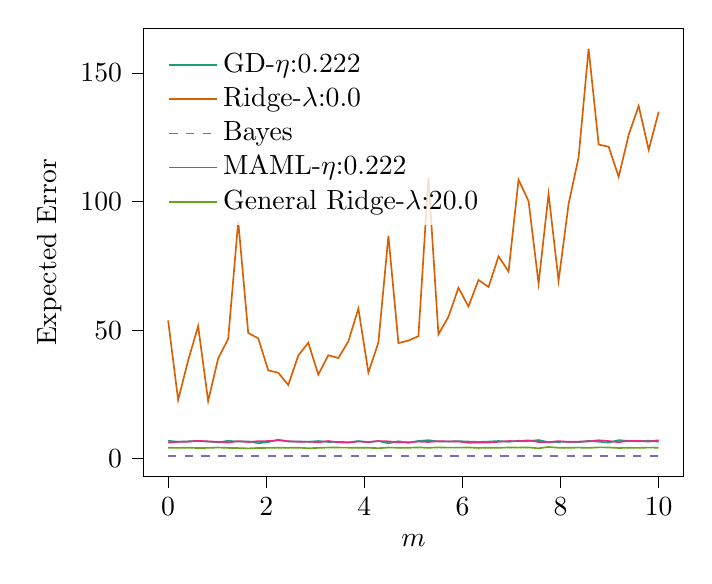 % This file was created with tikzplotlib v0.10.1.
\begin{tikzpicture}

\definecolor{chocolate217952}{RGB}{217,95,2}
\definecolor{darkcyan27158119}{RGB}{27,158,119}
\definecolor{darkgray176}{RGB}{176,176,176}
\definecolor{deeppink23141138}{RGB}{231,41,138}
\definecolor{lightslategray117112179}{RGB}{117,112,179}
\definecolor{olivedrab10216630}{RGB}{102,166,30}

\begin{axis}[
legend cell align={left},
legend style={
  fill opacity=0.8,
  draw opacity=1,
  text opacity=1,
  at={(0.03,0.97)},
  anchor=north west,
  draw=none
},
tick align=outside,
tick pos=left,
x grid style={darkgray176},
xlabel={\(\displaystyle m\)},
xmin=-0.5, xmax=10.5,
xtick style={color=black},
y grid style={darkgray176},
ylabel={Expected Error},
ymin=-6.922, ymax=167.357,
ytick style={color=black}
]
\addplot [semithick, darkcyan27158119]
table {%
0 6.977
0.204 6.617
0.408 6.767
0.612 6.967
0.816 6.658
1.02 6.388
1.224 6.964
1.429 6.645
1.633 6.755
1.837 6.042
2.041 6.489
2.245 7.388
2.449 6.703
2.653 6.749
2.857 6.539
3.061 6.884
3.265 6.524
3.469 6.563
3.673 6.407
3.878 6.87
4.082 6.444
4.286 6.889
4.49 6.027
4.694 6.797
4.898 6.207
5.102 6.914
5.306 7.202
5.51 6.699
5.714 6.727
5.918 6.838
6.122 6.682
6.327 6.538
6.531 6.669
6.735 6.89
6.939 6.608
7.143 6.983
7.347 6.853
7.551 7.273
7.755 6.422
7.959 6.508
8.163 6.671
8.367 6.405
8.571 6.953
8.776 6.633
8.98 6.255
9.184 7.236
9.388 6.912
9.592 6.781
9.796 7.032
10 6.618
};
\addlegendentry{GD-$\eta$:0.222}
\addplot [semithick, chocolate217952]
table {%
0 53.755
0.204 22.842
0.408 38.217
0.612 51.564
0.816 22.417
1.02 38.995
1.224 46.571
1.429 92.243
1.633 48.877
1.837 46.814
2.041 34.339
2.245 33.428
2.449 28.677
2.653 40.102
2.857 45.091
3.061 32.716
3.265 40.235
3.469 39.154
3.673 45.573
3.878 58.397
4.082 33.508
4.286 45.187
4.49 86.653
4.694 44.959
4.898 45.944
5.102 47.648
5.306 109.331
5.51 48.342
5.714 55.206
5.918 66.46
6.122 59.206
6.327 69.501
6.531 66.766
6.735 78.66
6.939 72.802
7.143 108.478
7.347 100.144
7.551 68.073
7.755 102.981
7.959 69.168
8.163 99.039
8.367 117.169
8.571 159.435
8.776 122.133
8.98 121.291
9.184 109.592
9.388 125.938
9.592 137.178
9.796 120.071
10 134.902
};
\addlegendentry{Ridge-$\lambda$:0.0}
\addplot [semithick, lightslategray117112179, dashed]
table {%
0 1.0
0.204 1.0
0.408 1.0
0.612 1.0
0.816 1.0
1.02 1.0
1.224 1.0
1.429 1.0
1.633 1.0
1.837 1.0
2.041 1.0
2.245 1.0
2.449 1.0
2.653 1.0
2.857 1.0
3.061 1.0
3.265 1.0
3.469 1.0
3.673 1.0
3.878 1.0
4.082 1.0
4.286 1.0
4.49 1.0
4.694 1.0
4.898 1.0
5.102 1.0
5.306 1.0
5.51 1.0
5.714 1.0
5.918 1.0
6.122 1.0
6.327 1.0
6.531 1.0
6.735 1.0
6.939 1.0
7.143 1.0
7.347 1.0
7.551 1.0
7.755 1.0
7.959 1.0
8.163 1.0
8.367 1.0
8.571 1.0
8.776 1.0
8.98 1.0
9.184 1.0
9.388 1.0
9.592 1.0
9.796 1.0
10 1.0
};
\addlegendentry{Bayes}
\addplot [semithick, deeppink23141138]
table {%
0 6.253
0.204 6.584
0.408 6.622
0.612 6.931
0.816 6.767
1.02 6.575
1.224 6.31
1.429 6.85
1.633 6.511
1.837 6.831
2.041 6.875
2.245 7.158
2.449 6.817
2.653 6.578
2.857 6.665
3.061 6.407
3.265 6.896
3.469 6.382
3.673 6.273
3.878 6.698
4.082 6.511
4.286 6.872
4.49 6.758
4.694 6.378
4.898 6.391
5.102 6.666
5.306 6.51
5.51 6.838
5.714 6.725
5.918 6.688
6.122 6.232
6.327 6.287
6.531 6.294
6.735 6.577
6.939 6.871
7.143 6.852
7.347 7.143
7.551 6.509
7.755 6.457
7.959 6.854
8.163 6.518
8.367 6.669
8.571 6.714
8.776 7.188
8.98 6.88
9.184 6.442
9.388 6.97
9.592 6.909
9.796 6.676
10 7.189
};
\addlegendentry{MAML-$\eta$:0.222}
\addplot [semithick, olivedrab10216630]
table {%
0 4.303
0.204 4.206
0.408 4.306
0.612 4.165
0.816 4.219
1.02 4.351
1.224 4.214
1.429 4.146
1.633 4.021
1.837 4.188
2.041 4.215
2.245 4.279
2.449 4.233
2.653 4.302
2.857 4.086
3.061 4.219
3.265 4.352
3.469 4.34
3.673 4.303
3.878 4.265
4.082 4.246
4.286 4.117
4.49 4.35
4.694 4.286
4.898 4.277
5.102 4.394
5.306 4.246
5.51 4.41
5.714 4.31
5.918 4.305
6.122 4.39
6.327 4.2
6.531 4.296
6.735 4.255
6.939 4.368
7.143 4.333
7.347 4.406
7.551 4.063
7.755 4.563
7.959 4.267
8.163 4.263
8.367 4.328
8.571 4.212
8.776 4.428
8.98 4.387
9.184 4.178
9.388 4.261
9.592 4.217
9.796 4.334
10 4.283
};
\addlegendentry{General Ridge-$\lambda$:20.0}
\end{axis}

\end{tikzpicture}
